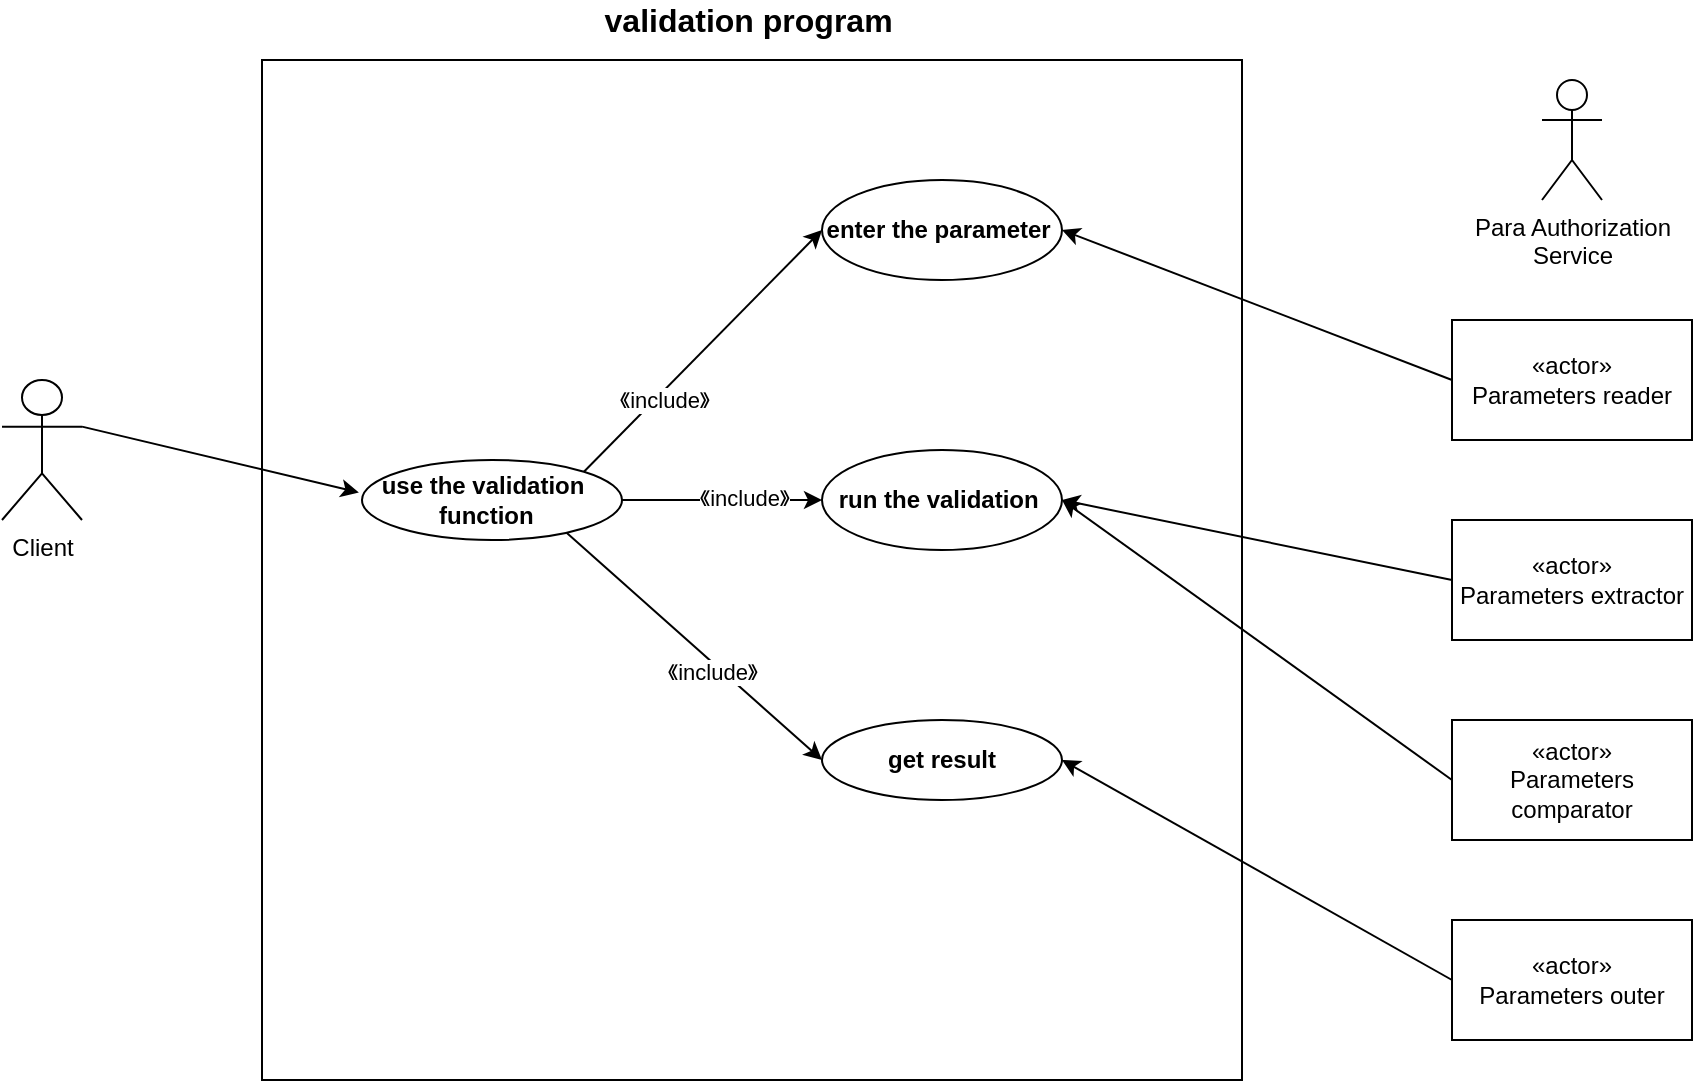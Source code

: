 <mxfile version="13.6.4" type="github">
  <diagram id="GwsZXLOJqXiCu0OLSzpm" name="Page-1">
    <mxGraphModel dx="1673" dy="898" grid="1" gridSize="10" guides="1" tooltips="1" connect="1" arrows="1" fold="1" page="1" pageScale="1" pageWidth="827" pageHeight="1169" math="0" shadow="0">
      <root>
        <mxCell id="0" />
        <mxCell id="1" parent="0" />
        <mxCell id="dprUpUIkv4kTt7YTQWHK-5" value="" style="rounded=0;whiteSpace=wrap;html=1;" vertex="1" parent="1">
          <mxGeometry x="190" y="150" width="490" height="510" as="geometry" />
        </mxCell>
        <mxCell id="dprUpUIkv4kTt7YTQWHK-1" value="Client" style="shape=umlActor;verticalLabelPosition=bottom;verticalAlign=top;html=1;outlineConnect=0;" vertex="1" parent="1">
          <mxGeometry x="60" y="310" width="40" height="70" as="geometry" />
        </mxCell>
        <mxCell id="dprUpUIkv4kTt7YTQWHK-2" value="" style="ellipse;whiteSpace=wrap;html=1;" vertex="1" parent="1">
          <mxGeometry x="240" y="350" width="130" height="40" as="geometry" />
        </mxCell>
        <mxCell id="dprUpUIkv4kTt7YTQWHK-3" value="&lt;b&gt;use the validation&lt;br&gt;&amp;nbsp;function&lt;/b&gt;" style="text;html=1;align=center;verticalAlign=middle;resizable=0;points=[];autosize=1;" vertex="1" parent="1">
          <mxGeometry x="240" y="355" width="120" height="30" as="geometry" />
        </mxCell>
        <mxCell id="dprUpUIkv4kTt7YTQWHK-4" value="" style="endArrow=classic;html=1;exitX=1;exitY=0.333;exitDx=0;exitDy=0;exitPerimeter=0;entryX=-0.012;entryY=0.406;entryDx=0;entryDy=0;entryPerimeter=0;" edge="1" parent="1" source="dprUpUIkv4kTt7YTQWHK-1" target="dprUpUIkv4kTt7YTQWHK-2">
          <mxGeometry width="50" height="50" relative="1" as="geometry">
            <mxPoint x="390" y="420" as="sourcePoint" />
            <mxPoint x="440" y="370" as="targetPoint" />
          </mxGeometry>
        </mxCell>
        <mxCell id="dprUpUIkv4kTt7YTQWHK-7" value="&lt;div&gt;Para Authorization&lt;/div&gt;&lt;div&gt;Service&lt;/div&gt;" style="shape=umlActor;verticalLabelPosition=bottom;verticalAlign=top;html=1;outlineConnect=0;" vertex="1" parent="1">
          <mxGeometry x="830" y="160" width="30" height="60" as="geometry" />
        </mxCell>
        <mxCell id="dprUpUIkv4kTt7YTQWHK-8" value="get result" style="ellipse;whiteSpace=wrap;html=1;fontStyle=1" vertex="1" parent="1">
          <mxGeometry x="470" y="480" width="120" height="40" as="geometry" />
        </mxCell>
        <mxCell id="dprUpUIkv4kTt7YTQWHK-9" value="" style="endArrow=classic;html=1;exitX=0.788;exitY=0.913;exitDx=0;exitDy=0;exitPerimeter=0;entryX=0;entryY=0.5;entryDx=0;entryDy=0;" edge="1" parent="1" source="dprUpUIkv4kTt7YTQWHK-2" target="dprUpUIkv4kTt7YTQWHK-8">
          <mxGeometry width="50" height="50" relative="1" as="geometry">
            <mxPoint x="10" y="300" as="sourcePoint" />
            <mxPoint x="60" y="250" as="targetPoint" />
          </mxGeometry>
        </mxCell>
        <mxCell id="dprUpUIkv4kTt7YTQWHK-30" value="《include》" style="edgeLabel;html=1;align=center;verticalAlign=middle;resizable=0;points=[];" vertex="1" connectable="0" parent="dprUpUIkv4kTt7YTQWHK-9">
          <mxGeometry x="0.171" y="-4" relative="1" as="geometry">
            <mxPoint as="offset" />
          </mxGeometry>
        </mxCell>
        <mxCell id="dprUpUIkv4kTt7YTQWHK-10" value="enter the parameter&amp;nbsp;" style="ellipse;whiteSpace=wrap;html=1;fontStyle=1" vertex="1" parent="1">
          <mxGeometry x="470" y="210" width="120" height="50" as="geometry" />
        </mxCell>
        <mxCell id="dprUpUIkv4kTt7YTQWHK-12" value="run the validation&amp;nbsp;" style="ellipse;whiteSpace=wrap;html=1;fontStyle=1" vertex="1" parent="1">
          <mxGeometry x="470" y="345" width="120" height="50" as="geometry" />
        </mxCell>
        <mxCell id="dprUpUIkv4kTt7YTQWHK-14" value="" style="endArrow=classic;html=1;entryX=0;entryY=0.5;entryDx=0;entryDy=0;exitX=1;exitY=0;exitDx=0;exitDy=0;" edge="1" parent="1" source="dprUpUIkv4kTt7YTQWHK-2" target="dprUpUIkv4kTt7YTQWHK-10">
          <mxGeometry width="50" height="50" relative="1" as="geometry">
            <mxPoint x="400" y="170" as="sourcePoint" />
            <mxPoint x="450" y="120" as="targetPoint" />
          </mxGeometry>
        </mxCell>
        <mxCell id="dprUpUIkv4kTt7YTQWHK-28" value="《include》" style="edgeLabel;html=1;align=center;verticalAlign=middle;resizable=0;points=[];" vertex="1" connectable="0" parent="dprUpUIkv4kTt7YTQWHK-14">
          <mxGeometry x="-0.373" y="-3" relative="1" as="geometry">
            <mxPoint as="offset" />
          </mxGeometry>
        </mxCell>
        <mxCell id="dprUpUIkv4kTt7YTQWHK-15" value="" style="endArrow=classic;html=1;entryX=0;entryY=0.5;entryDx=0;entryDy=0;exitX=1;exitY=0.5;exitDx=0;exitDy=0;" edge="1" parent="1" source="dprUpUIkv4kTt7YTQWHK-2" target="dprUpUIkv4kTt7YTQWHK-12">
          <mxGeometry width="50" height="50" relative="1" as="geometry">
            <mxPoint x="380" y="230" as="sourcePoint" />
            <mxPoint x="430" y="180" as="targetPoint" />
          </mxGeometry>
        </mxCell>
        <mxCell id="dprUpUIkv4kTt7YTQWHK-29" value="《include》" style="edgeLabel;html=1;align=center;verticalAlign=middle;resizable=0;points=[];" vertex="1" connectable="0" parent="dprUpUIkv4kTt7YTQWHK-15">
          <mxGeometry x="0.214" y="1" relative="1" as="geometry">
            <mxPoint as="offset" />
          </mxGeometry>
        </mxCell>
        <mxCell id="dprUpUIkv4kTt7YTQWHK-17" value="&lt;div&gt;«actor»&lt;/div&gt;&lt;div&gt;Parameters reader&lt;/div&gt;" style="rounded=0;whiteSpace=wrap;html=1;" vertex="1" parent="1">
          <mxGeometry x="785" y="280" width="120" height="60" as="geometry" />
        </mxCell>
        <mxCell id="dprUpUIkv4kTt7YTQWHK-18" value="&lt;div&gt;«actor»&lt;/div&gt;&lt;div&gt;Parameters extractor&lt;/div&gt;" style="rounded=0;whiteSpace=wrap;html=1;" vertex="1" parent="1">
          <mxGeometry x="785" y="380" width="120" height="60" as="geometry" />
        </mxCell>
        <mxCell id="dprUpUIkv4kTt7YTQWHK-19" value="&lt;div&gt;«actor»&lt;/div&gt;&lt;div&gt;Parameters comparator&lt;/div&gt;" style="rounded=0;whiteSpace=wrap;html=1;" vertex="1" parent="1">
          <mxGeometry x="785" y="480" width="120" height="60" as="geometry" />
        </mxCell>
        <mxCell id="dprUpUIkv4kTt7YTQWHK-21" value="&lt;div&gt;«actor»&lt;/div&gt;&lt;div&gt;Parameters outer&lt;/div&gt;" style="rounded=0;whiteSpace=wrap;html=1;" vertex="1" parent="1">
          <mxGeometry x="785" y="580" width="120" height="60" as="geometry" />
        </mxCell>
        <mxCell id="dprUpUIkv4kTt7YTQWHK-22" value="" style="endArrow=classic;html=1;exitX=0;exitY=0.5;exitDx=0;exitDy=0;entryX=1;entryY=0.5;entryDx=0;entryDy=0;" edge="1" parent="1" source="dprUpUIkv4kTt7YTQWHK-17" target="dprUpUIkv4kTt7YTQWHK-10">
          <mxGeometry width="50" height="50" relative="1" as="geometry">
            <mxPoint x="550" y="520" as="sourcePoint" />
            <mxPoint x="600" y="470" as="targetPoint" />
          </mxGeometry>
        </mxCell>
        <mxCell id="dprUpUIkv4kTt7YTQWHK-23" value="" style="endArrow=classic;html=1;exitX=0;exitY=0.5;exitDx=0;exitDy=0;entryX=1;entryY=0.5;entryDx=0;entryDy=0;" edge="1" parent="1" source="dprUpUIkv4kTt7YTQWHK-18" target="dprUpUIkv4kTt7YTQWHK-12">
          <mxGeometry width="50" height="50" relative="1" as="geometry">
            <mxPoint x="550" y="520" as="sourcePoint" />
            <mxPoint x="600" y="470" as="targetPoint" />
          </mxGeometry>
        </mxCell>
        <mxCell id="dprUpUIkv4kTt7YTQWHK-24" value="" style="endArrow=classic;html=1;exitX=0;exitY=0.5;exitDx=0;exitDy=0;entryX=1;entryY=0.5;entryDx=0;entryDy=0;" edge="1" parent="1" source="dprUpUIkv4kTt7YTQWHK-19" target="dprUpUIkv4kTt7YTQWHK-12">
          <mxGeometry width="50" height="50" relative="1" as="geometry">
            <mxPoint x="550" y="520" as="sourcePoint" />
            <mxPoint x="600" y="470" as="targetPoint" />
          </mxGeometry>
        </mxCell>
        <mxCell id="dprUpUIkv4kTt7YTQWHK-25" value="" style="endArrow=classic;html=1;exitX=0;exitY=0.5;exitDx=0;exitDy=0;entryX=1;entryY=0.5;entryDx=0;entryDy=0;" edge="1" parent="1" source="dprUpUIkv4kTt7YTQWHK-21" target="dprUpUIkv4kTt7YTQWHK-8">
          <mxGeometry width="50" height="50" relative="1" as="geometry">
            <mxPoint x="790" y="640" as="sourcePoint" />
            <mxPoint x="600" y="470" as="targetPoint" />
          </mxGeometry>
        </mxCell>
        <mxCell id="dprUpUIkv4kTt7YTQWHK-27" value="&lt;b&gt;&lt;font style=&quot;font-size: 16px&quot;&gt;validation program&amp;nbsp;&lt;/font&gt;&lt;/b&gt;" style="text;html=1;align=center;verticalAlign=middle;resizable=0;points=[];autosize=1;" vertex="1" parent="1">
          <mxGeometry x="355" y="120" width="160" height="20" as="geometry" />
        </mxCell>
      </root>
    </mxGraphModel>
  </diagram>
</mxfile>
